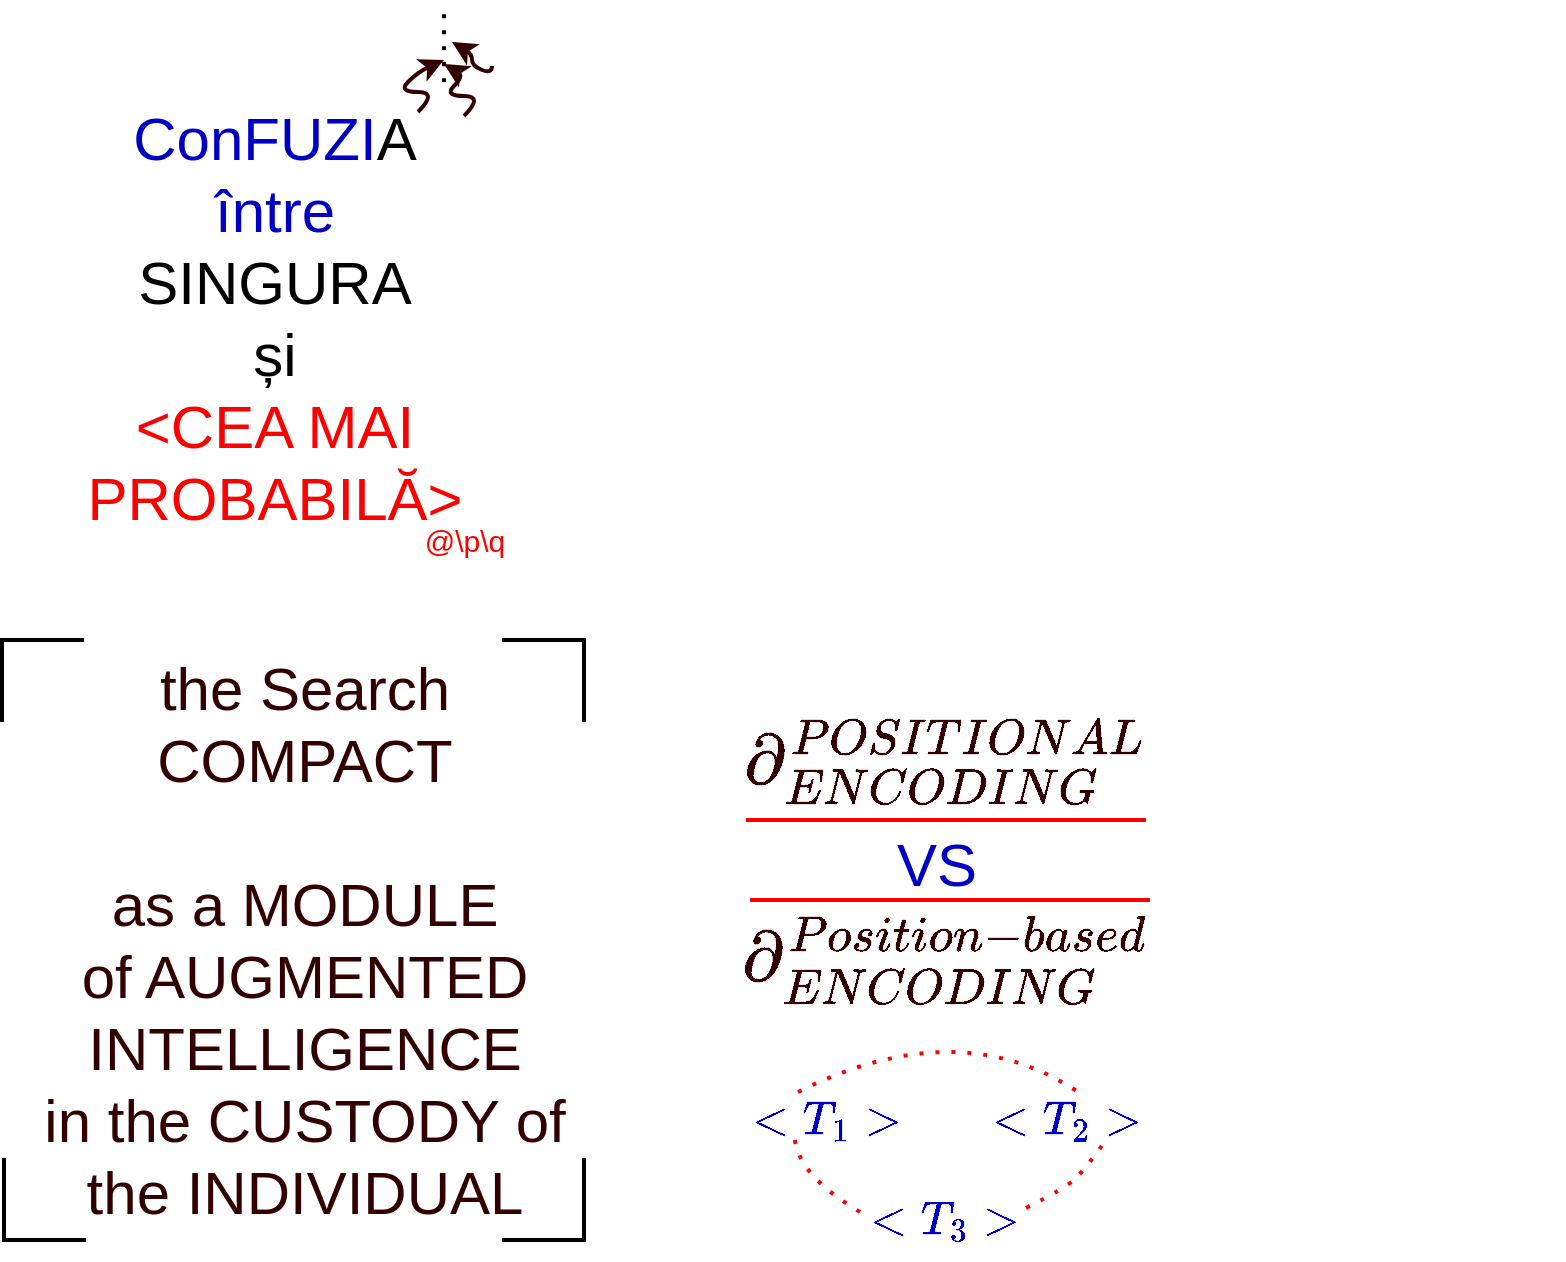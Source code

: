 <mxfile version="17.5.0" type="github">
  <diagram id="xmbW9L5V1lJb8-awoxyp" name="Page-1">
    <mxGraphModel dx="639" dy="1839" grid="1" gridSize="10" guides="1" tooltips="1" connect="1" arrows="1" fold="1" page="1" pageScale="1" pageWidth="850" pageHeight="1100" math="1" shadow="0">
      <root>
        <mxCell id="0" />
        <mxCell id="1" parent="0" />
        <mxCell id="pztqKWk4pJUmRKQvomNs-1" value="&lt;font style=&quot;font-size: 30px&quot;&gt;&lt;font style=&quot;font-size: 30px&quot; color=&quot;#0000c4&quot;&gt;ConFUZI&lt;/font&gt;A&lt;br&gt;&lt;font color=&quot;#0000c4&quot;&gt;între&lt;/font&gt;&lt;br&gt;SINGURA&lt;br&gt;și&lt;br&gt;&lt;font color=&quot;#ff0000&quot;&gt;&amp;lt;CEA MAI &lt;br&gt;PROBABILĂ&amp;gt;&lt;/font&gt;&lt;br&gt;&lt;/font&gt;" style="text;html=1;align=center;verticalAlign=middle;resizable=0;points=[];autosize=1;strokeColor=none;fillColor=none;" parent="1" vertex="1">
          <mxGeometry x="95" y="84" width="200" height="130" as="geometry" />
        </mxCell>
        <mxCell id="pztqKWk4pJUmRKQvomNs-2" value="&lt;font style=&quot;font-size: 15px&quot;&gt;@\p\q&lt;/font&gt;" style="text;html=1;align=center;verticalAlign=middle;resizable=0;points=[];autosize=1;strokeColor=none;fillColor=none;fontSize=10;fontColor=#FF0000;" parent="1" vertex="1">
          <mxGeometry x="260" y="250" width="60" height="20" as="geometry" />
        </mxCell>
        <mxCell id="pztqKWk4pJUmRKQvomNs-3" value="&lt;font color=&quot;#330000&quot; style=&quot;font-size: 30px&quot;&gt;the Search&lt;br&gt;COMPACT&lt;br&gt;&lt;br&gt;as a MODULE&lt;br&gt;of AUGMENTED&lt;br&gt;INTELLIGENCE&lt;br&gt;in the CUSTODY of&lt;br&gt;the INDIVIDUAL&lt;br&gt;&lt;/font&gt;" style="text;html=1;align=center;verticalAlign=middle;resizable=0;points=[];autosize=1;strokeColor=none;fillColor=none;fontSize=15;fontColor=#FF0000;" parent="1" vertex="1">
          <mxGeometry x="70" y="360" width="280" height="200" as="geometry" />
        </mxCell>
        <mxCell id="pztqKWk4pJUmRKQvomNs-4" value="" style="shape=partialRectangle;whiteSpace=wrap;html=1;bottom=0;right=0;fillColor=none;fontSize=30;fontColor=#330000;strokeWidth=2;" parent="1" vertex="1">
          <mxGeometry x="59" y="310" width="40" height="40" as="geometry" />
        </mxCell>
        <mxCell id="pztqKWk4pJUmRKQvomNs-6" value="" style="shape=partialRectangle;whiteSpace=wrap;html=1;bottom=0;right=0;fillColor=none;fontSize=30;fontColor=#330000;strokeWidth=2;rotation=90;" parent="1" vertex="1">
          <mxGeometry x="310" y="310" width="40" height="40" as="geometry" />
        </mxCell>
        <mxCell id="pztqKWk4pJUmRKQvomNs-7" value="" style="shape=partialRectangle;whiteSpace=wrap;html=1;bottom=0;right=0;fillColor=none;fontSize=30;fontColor=#330000;strokeWidth=2;rotation=-180;" parent="1" vertex="1">
          <mxGeometry x="310" y="570" width="40" height="40" as="geometry" />
        </mxCell>
        <mxCell id="pztqKWk4pJUmRKQvomNs-8" value="" style="shape=partialRectangle;whiteSpace=wrap;html=1;bottom=0;right=0;fillColor=none;fontSize=30;fontColor=#330000;strokeWidth=2;rotation=-90;" parent="1" vertex="1">
          <mxGeometry x="60" y="570" width="40" height="40" as="geometry" />
        </mxCell>
        <mxCell id="pztqKWk4pJUmRKQvomNs-9" value="$$\partial ^{POSITIONAL} _{ENCODING}$$" style="text;html=1;align=center;verticalAlign=middle;resizable=0;points=[];autosize=1;strokeColor=none;fillColor=none;fontSize=30;fontColor=#330000;" parent="1" vertex="1">
          <mxGeometry x="230" y="350" width="600" height="40" as="geometry" />
        </mxCell>
        <mxCell id="pztqKWk4pJUmRKQvomNs-10" value="$$\partial ^{Position-based} _{ENCODING}$$" style="text;html=1;align=center;verticalAlign=middle;resizable=0;points=[];autosize=1;strokeColor=none;fillColor=none;fontSize=30;fontColor=#330000;" parent="1" vertex="1">
          <mxGeometry x="220" y="450" width="620" height="40" as="geometry" />
        </mxCell>
        <mxCell id="pztqKWk4pJUmRKQvomNs-11" value="&lt;font color=&quot;#0000c4&quot;&gt;VS&lt;/font&gt;" style="text;html=1;align=center;verticalAlign=middle;resizable=0;points=[];autosize=1;strokeColor=none;fillColor=none;fontSize=30;fontColor=#330000;" parent="1" vertex="1">
          <mxGeometry x="496" y="402" width="60" height="40" as="geometry" />
        </mxCell>
        <mxCell id="pztqKWk4pJUmRKQvomNs-12" value="&lt;font style=&quot;font-size: 20px&quot;&gt;$$&amp;lt;T_1&amp;gt;$$&lt;/font&gt;" style="text;html=1;align=center;verticalAlign=middle;resizable=0;points=[];autosize=1;strokeColor=none;fillColor=none;fontSize=30;fontColor=#0000C4;" parent="1" vertex="1">
          <mxGeometry x="411" y="530" width="120" height="40" as="geometry" />
        </mxCell>
        <mxCell id="pztqKWk4pJUmRKQvomNs-13" value="&lt;font style=&quot;font-size: 20px&quot;&gt;$$&amp;lt;T_2&amp;gt;$$&lt;/font&gt;" style="text;html=1;align=center;verticalAlign=middle;resizable=0;points=[];autosize=1;strokeColor=none;fillColor=none;fontSize=30;fontColor=#0000C4;" parent="1" vertex="1">
          <mxGeometry x="531" y="530" width="120" height="40" as="geometry" />
        </mxCell>
        <mxCell id="pztqKWk4pJUmRKQvomNs-14" value="&lt;font style=&quot;font-size: 20px&quot;&gt;$$&amp;lt;T_3&amp;gt;$$&lt;/font&gt;" style="text;html=1;align=center;verticalAlign=middle;resizable=0;points=[];autosize=1;strokeColor=none;fillColor=none;fontSize=30;fontColor=#0000C4;" parent="1" vertex="1">
          <mxGeometry x="470" y="580" width="120" height="40" as="geometry" />
        </mxCell>
        <mxCell id="pztqKWk4pJUmRKQvomNs-15" value="" style="endArrow=none;dashed=1;html=1;dashPattern=1 3;strokeWidth=2;fontSize=20;fontColor=#0000C4;curved=1;strokeColor=#FF0000;exitX=0.325;exitY=-0.15;exitDx=0;exitDy=0;exitPerimeter=0;entryX=0.492;entryY=0.25;entryDx=0;entryDy=0;entryPerimeter=0;" parent="1" edge="1">
          <mxGeometry width="50" height="50" relative="1" as="geometry">
            <mxPoint x="457" y="536" as="sourcePoint" />
            <mxPoint x="597.04" y="536" as="targetPoint" />
            <Array as="points">
              <mxPoint x="537" y="496" />
            </Array>
          </mxGeometry>
        </mxCell>
        <mxCell id="pztqKWk4pJUmRKQvomNs-16" value="" style="endArrow=none;dashed=1;html=1;dashPattern=1 3;strokeWidth=2;fontSize=20;fontColor=#0000C4;curved=1;strokeColor=#FF0000;" parent="1" edge="1">
          <mxGeometry width="50" height="50" relative="1" as="geometry">
            <mxPoint x="571" y="594" as="sourcePoint" />
            <mxPoint x="611" y="560" as="targetPoint" />
            <Array as="points">
              <mxPoint x="591" y="584" />
              <mxPoint x="601" y="574" />
            </Array>
          </mxGeometry>
        </mxCell>
        <mxCell id="pztqKWk4pJUmRKQvomNs-19" value="" style="endArrow=none;dashed=1;html=1;dashPattern=1 3;strokeWidth=2;fontSize=20;fontColor=#0000C4;curved=1;strokeColor=#FF0000;entryX=0.135;entryY=1.041;entryDx=0;entryDy=0;entryPerimeter=0;" parent="1" edge="1">
          <mxGeometry width="50" height="50" relative="1" as="geometry">
            <mxPoint x="488" y="596" as="sourcePoint" />
            <mxPoint x="455.2" y="557.64" as="targetPoint" />
            <Array as="points">
              <mxPoint x="456" y="577" />
            </Array>
          </mxGeometry>
        </mxCell>
        <mxCell id="pztqKWk4pJUmRKQvomNs-21" value="" style="endArrow=none;html=1;fontSize=20;fontColor=#0000C4;strokeColor=#FF0000;curved=1;strokeWidth=2;" parent="1" edge="1">
          <mxGeometry width="50" height="50" relative="1" as="geometry">
            <mxPoint x="631" y="400" as="sourcePoint" />
            <mxPoint x="431" y="400" as="targetPoint" />
          </mxGeometry>
        </mxCell>
        <mxCell id="pztqKWk4pJUmRKQvomNs-22" value="" style="endArrow=none;html=1;fontSize=20;fontColor=#0000C4;strokeColor=#FF0000;curved=1;strokeWidth=2;" parent="1" edge="1">
          <mxGeometry width="50" height="50" relative="1" as="geometry">
            <mxPoint x="633" y="440" as="sourcePoint" />
            <mxPoint x="433" y="440" as="targetPoint" />
          </mxGeometry>
        </mxCell>
        <mxCell id="pztqKWk4pJUmRKQvomNs-23" value="" style="endArrow=none;dashed=1;html=1;dashPattern=1 3;strokeWidth=2;fontSize=20;fontColor=#0000C4;curved=1;" parent="1" edge="1">
          <mxGeometry width="50" height="50" relative="1" as="geometry">
            <mxPoint x="280" y="31" as="sourcePoint" />
            <mxPoint x="280" y="-9" as="targetPoint" />
          </mxGeometry>
        </mxCell>
        <mxCell id="pztqKWk4pJUmRKQvomNs-24" value="" style="endArrow=classic;html=1;fontSize=20;fontColor=#0000C4;strokeColor=#330000;strokeWidth=2;curved=1;" parent="1" edge="1">
          <mxGeometry width="50" height="50" relative="1" as="geometry">
            <mxPoint x="290" y="48" as="sourcePoint" />
            <mxPoint x="280" y="22" as="targetPoint" />
            <Array as="points">
              <mxPoint x="300" y="38" />
              <mxPoint x="280" y="38" />
              <mxPoint x="290" y="28" />
            </Array>
          </mxGeometry>
        </mxCell>
        <mxCell id="pztqKWk4pJUmRKQvomNs-25" value="" style="endArrow=classic;html=1;fontSize=20;fontColor=#0000C4;strokeColor=#330000;strokeWidth=2;curved=1;" parent="1" edge="1">
          <mxGeometry width="50" height="50" relative="1" as="geometry">
            <mxPoint x="304" y="23" as="sourcePoint" />
            <mxPoint x="284" y="11" as="targetPoint" />
            <Array as="points">
              <mxPoint x="304" y="27" />
              <mxPoint x="294" y="23" />
              <mxPoint x="294" y="17" />
            </Array>
          </mxGeometry>
        </mxCell>
        <mxCell id="pztqKWk4pJUmRKQvomNs-26" value="" style="endArrow=classic;html=1;fontSize=20;fontColor=#0000C4;strokeColor=#330000;strokeWidth=2;curved=1;" parent="1" edge="1">
          <mxGeometry width="50" height="50" relative="1" as="geometry">
            <mxPoint x="267" y="46" as="sourcePoint" />
            <mxPoint x="280" y="20" as="targetPoint" />
            <Array as="points">
              <mxPoint x="277" y="36" />
              <mxPoint x="257" y="36" />
              <mxPoint x="267" y="26" />
            </Array>
          </mxGeometry>
        </mxCell>
      </root>
    </mxGraphModel>
  </diagram>
</mxfile>
